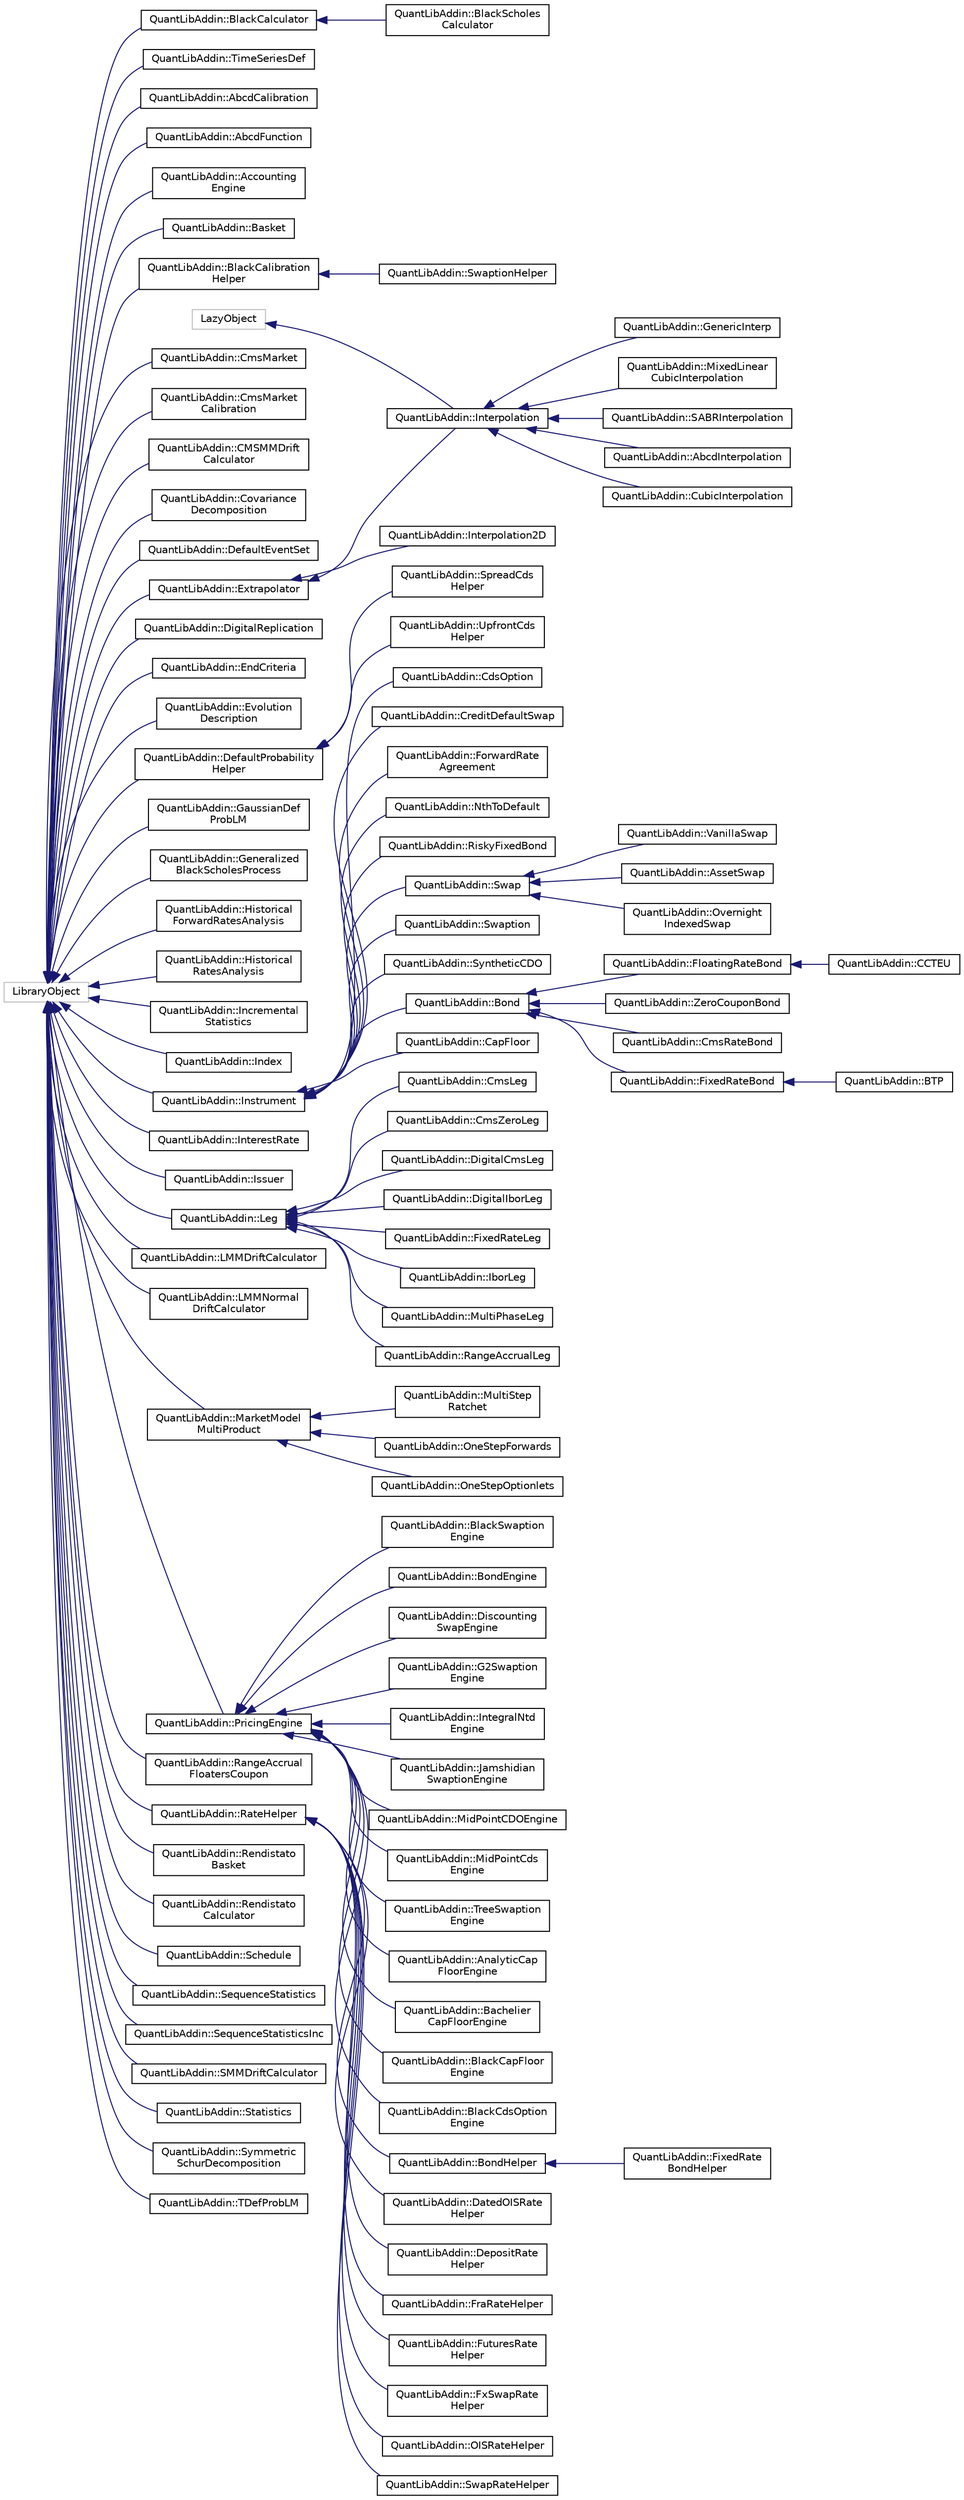 digraph "Graphical Class Hierarchy"
{
  edge [fontname="Helvetica",fontsize="10",labelfontname="Helvetica",labelfontsize="10"];
  node [fontname="Helvetica",fontsize="10",shape=record];
  rankdir="LR";
  Node225 [label="LazyObject",height=0.2,width=0.4,color="grey75", fillcolor="white", style="filled"];
  Node225 -> Node140 [dir="back",color="midnightblue",fontsize="10",style="solid",fontname="Helvetica"];
  Node140 [label="QuantLibAddin::Interpolation",height=0.2,width=0.4,color="black", fillcolor="white", style="filled",URL="$class_quant_lib_addin_1_1_interpolation.html"];
  Node140 -> Node141 [dir="back",color="midnightblue",fontsize="10",style="solid",fontname="Helvetica"];
  Node141 [label="QuantLibAddin::AbcdInterpolation",height=0.2,width=0.4,color="black", fillcolor="white", style="filled",URL="$class_quant_lib_addin_1_1_abcd_interpolation.html"];
  Node140 -> Node142 [dir="back",color="midnightblue",fontsize="10",style="solid",fontname="Helvetica"];
  Node142 [label="QuantLibAddin::CubicInterpolation",height=0.2,width=0.4,color="black", fillcolor="white", style="filled",URL="$class_quant_lib_addin_1_1_cubic_interpolation.html"];
  Node140 -> Node143 [dir="back",color="midnightblue",fontsize="10",style="solid",fontname="Helvetica"];
  Node143 [label="QuantLibAddin::GenericInterp",height=0.2,width=0.4,color="black", fillcolor="white", style="filled",URL="$class_quant_lib_addin_1_1_generic_interp.html"];
  Node140 -> Node144 [dir="back",color="midnightblue",fontsize="10",style="solid",fontname="Helvetica"];
  Node144 [label="QuantLibAddin::MixedLinear\lCubicInterpolation",height=0.2,width=0.4,color="black", fillcolor="white", style="filled",URL="$class_quant_lib_addin_1_1_mixed_linear_cubic_interpolation.html"];
  Node140 -> Node145 [dir="back",color="midnightblue",fontsize="10",style="solid",fontname="Helvetica"];
  Node145 [label="QuantLibAddin::SABRInterpolation",height=0.2,width=0.4,color="black", fillcolor="white", style="filled",URL="$class_quant_lib_addin_1_1_s_a_b_r_interpolation.html"];
  Node119 [label="LibraryObject",height=0.2,width=0.4,color="grey75", fillcolor="white", style="filled"];
  Node119 -> Node0 [dir="back",color="midnightblue",fontsize="10",style="solid",fontname="Helvetica"];
  Node0 [label="QuantLibAddin::AbcdCalibration",height=0.2,width=0.4,color="black", fillcolor="white", style="filled",URL="$class_quant_lib_addin_1_1_abcd_calibration.html"];
  Node119 -> Node121 [dir="back",color="midnightblue",fontsize="10",style="solid",fontname="Helvetica"];
  Node121 [label="QuantLibAddin::AbcdFunction",height=0.2,width=0.4,color="black", fillcolor="white", style="filled",URL="$class_quant_lib_addin_1_1_abcd_function.html"];
  Node119 -> Node122 [dir="back",color="midnightblue",fontsize="10",style="solid",fontname="Helvetica"];
  Node122 [label="QuantLibAddin::Accounting\lEngine",height=0.2,width=0.4,color="black", fillcolor="white", style="filled",URL="$class_quant_lib_addin_1_1_accounting_engine.html"];
  Node119 -> Node123 [dir="back",color="midnightblue",fontsize="10",style="solid",fontname="Helvetica"];
  Node123 [label="QuantLibAddin::Basket",height=0.2,width=0.4,color="black", fillcolor="white", style="filled",URL="$class_quant_lib_addin_1_1_basket.html"];
  Node119 -> Node124 [dir="back",color="midnightblue",fontsize="10",style="solid",fontname="Helvetica"];
  Node124 [label="QuantLibAddin::BlackCalculator",height=0.2,width=0.4,color="black", fillcolor="white", style="filled",URL="$class_quant_lib_addin_1_1_black_calculator.html"];
  Node124 -> Node125 [dir="back",color="midnightblue",fontsize="10",style="solid",fontname="Helvetica"];
  Node125 [label="QuantLibAddin::BlackScholes\lCalculator",height=0.2,width=0.4,color="black", fillcolor="white", style="filled",URL="$class_quant_lib_addin_1_1_black_scholes_calculator.html"];
  Node119 -> Node126 [dir="back",color="midnightblue",fontsize="10",style="solid",fontname="Helvetica"];
  Node126 [label="QuantLibAddin::BlackCalibration\lHelper",height=0.2,width=0.4,color="black", fillcolor="white", style="filled",URL="$class_quant_lib_addin_1_1_black_calibration_helper.html"];
  Node126 -> Node127 [dir="back",color="midnightblue",fontsize="10",style="solid",fontname="Helvetica"];
  Node127 [label="QuantLibAddin::SwaptionHelper",height=0.2,width=0.4,color="black", fillcolor="white", style="filled",URL="$class_quant_lib_addin_1_1_swaption_helper.html"];
  Node119 -> Node128 [dir="back",color="midnightblue",fontsize="10",style="solid",fontname="Helvetica"];
  Node128 [label="QuantLibAddin::CmsMarket",height=0.2,width=0.4,color="black", fillcolor="white", style="filled",URL="$class_quant_lib_addin_1_1_cms_market.html"];
  Node119 -> Node129 [dir="back",color="midnightblue",fontsize="10",style="solid",fontname="Helvetica"];
  Node129 [label="QuantLibAddin::CmsMarket\lCalibration",height=0.2,width=0.4,color="black", fillcolor="white", style="filled",URL="$class_quant_lib_addin_1_1_cms_market_calibration.html"];
  Node119 -> Node130 [dir="back",color="midnightblue",fontsize="10",style="solid",fontname="Helvetica"];
  Node130 [label="QuantLibAddin::CMSMMDrift\lCalculator",height=0.2,width=0.4,color="black", fillcolor="white", style="filled",URL="$class_quant_lib_addin_1_1_c_m_s_m_m_drift_calculator.html"];
  Node119 -> Node131 [dir="back",color="midnightblue",fontsize="10",style="solid",fontname="Helvetica"];
  Node131 [label="QuantLibAddin::Covariance\lDecomposition",height=0.2,width=0.4,color="black", fillcolor="white", style="filled",URL="$class_quant_lib_addin_1_1_covariance_decomposition.html"];
  Node119 -> Node132 [dir="back",color="midnightblue",fontsize="10",style="solid",fontname="Helvetica"];
  Node132 [label="QuantLibAddin::DefaultEventSet",height=0.2,width=0.4,color="black", fillcolor="white", style="filled",URL="$class_quant_lib_addin_1_1_default_event_set.html"];
  Node119 -> Node133 [dir="back",color="midnightblue",fontsize="10",style="solid",fontname="Helvetica"];
  Node133 [label="QuantLibAddin::DefaultProbability\lHelper",height=0.2,width=0.4,color="black", fillcolor="white", style="filled",URL="$class_quant_lib_addin_1_1_default_probability_helper.html"];
  Node133 -> Node134 [dir="back",color="midnightblue",fontsize="10",style="solid",fontname="Helvetica"];
  Node134 [label="QuantLibAddin::SpreadCds\lHelper",height=0.2,width=0.4,color="black", fillcolor="white", style="filled",URL="$class_quant_lib_addin_1_1_spread_cds_helper.html"];
  Node133 -> Node135 [dir="back",color="midnightblue",fontsize="10",style="solid",fontname="Helvetica"];
  Node135 [label="QuantLibAddin::UpfrontCds\lHelper",height=0.2,width=0.4,color="black", fillcolor="white", style="filled",URL="$class_quant_lib_addin_1_1_upfront_cds_helper.html"];
  Node119 -> Node136 [dir="back",color="midnightblue",fontsize="10",style="solid",fontname="Helvetica"];
  Node136 [label="QuantLibAddin::DigitalReplication",height=0.2,width=0.4,color="black", fillcolor="white", style="filled",URL="$class_quant_lib_addin_1_1_digital_replication.html"];
  Node119 -> Node137 [dir="back",color="midnightblue",fontsize="10",style="solid",fontname="Helvetica"];
  Node137 [label="QuantLibAddin::EndCriteria",height=0.2,width=0.4,color="black", fillcolor="white", style="filled",URL="$class_quant_lib_addin_1_1_end_criteria.html"];
  Node119 -> Node138 [dir="back",color="midnightblue",fontsize="10",style="solid",fontname="Helvetica"];
  Node138 [label="QuantLibAddin::Evolution\lDescription",height=0.2,width=0.4,color="black", fillcolor="white", style="filled",URL="$class_quant_lib_addin_1_1_evolution_description.html"];
  Node119 -> Node139 [dir="back",color="midnightblue",fontsize="10",style="solid",fontname="Helvetica"];
  Node139 [label="QuantLibAddin::Extrapolator",height=0.2,width=0.4,color="black", fillcolor="white", style="filled",URL="$class_quant_lib_addin_1_1_extrapolator.html"];
  Node139 -> Node140 [dir="back",color="midnightblue",fontsize="10",style="solid",fontname="Helvetica"];
  Node139 -> Node146 [dir="back",color="midnightblue",fontsize="10",style="solid",fontname="Helvetica"];
  Node146 [label="QuantLibAddin::Interpolation2D",height=0.2,width=0.4,color="black", fillcolor="white", style="filled",URL="$class_quant_lib_addin_1_1_interpolation2_d.html"];
  Node119 -> Node147 [dir="back",color="midnightblue",fontsize="10",style="solid",fontname="Helvetica"];
  Node147 [label="QuantLibAddin::GaussianDef\lProbLM",height=0.2,width=0.4,color="black", fillcolor="white", style="filled",URL="$class_quant_lib_addin_1_1_gaussian_def_prob_l_m.html"];
  Node119 -> Node148 [dir="back",color="midnightblue",fontsize="10",style="solid",fontname="Helvetica"];
  Node148 [label="QuantLibAddin::Generalized\lBlackScholesProcess",height=0.2,width=0.4,color="black", fillcolor="white", style="filled",URL="$class_quant_lib_addin_1_1_generalized_black_scholes_process.html"];
  Node119 -> Node149 [dir="back",color="midnightblue",fontsize="10",style="solid",fontname="Helvetica"];
  Node149 [label="QuantLibAddin::Historical\lForwardRatesAnalysis",height=0.2,width=0.4,color="black", fillcolor="white", style="filled",URL="$class_quant_lib_addin_1_1_historical_forward_rates_analysis.html"];
  Node119 -> Node150 [dir="back",color="midnightblue",fontsize="10",style="solid",fontname="Helvetica"];
  Node150 [label="QuantLibAddin::Historical\lRatesAnalysis",height=0.2,width=0.4,color="black", fillcolor="white", style="filled",URL="$class_quant_lib_addin_1_1_historical_rates_analysis.html"];
  Node119 -> Node151 [dir="back",color="midnightblue",fontsize="10",style="solid",fontname="Helvetica"];
  Node151 [label="QuantLibAddin::Incremental\lStatistics",height=0.2,width=0.4,color="black", fillcolor="white", style="filled",URL="$class_quant_lib_addin_1_1_incremental_statistics.html"];
  Node119 -> Node152 [dir="back",color="midnightblue",fontsize="10",style="solid",fontname="Helvetica"];
  Node152 [label="QuantLibAddin::Index",height=0.2,width=0.4,color="black", fillcolor="white", style="filled",URL="$class_quant_lib_addin_1_1_index.html"];
  Node119 -> Node153 [dir="back",color="midnightblue",fontsize="10",style="solid",fontname="Helvetica"];
  Node153 [label="QuantLibAddin::Instrument",height=0.2,width=0.4,color="black", fillcolor="white", style="filled",URL="$class_quant_lib_addin_1_1_instrument.html"];
  Node153 -> Node154 [dir="back",color="midnightblue",fontsize="10",style="solid",fontname="Helvetica"];
  Node154 [label="QuantLibAddin::Bond",height=0.2,width=0.4,color="black", fillcolor="white", style="filled",URL="$class_quant_lib_addin_1_1_bond.html"];
  Node154 -> Node155 [dir="back",color="midnightblue",fontsize="10",style="solid",fontname="Helvetica"];
  Node155 [label="QuantLibAddin::CmsRateBond",height=0.2,width=0.4,color="black", fillcolor="white", style="filled",URL="$class_quant_lib_addin_1_1_cms_rate_bond.html"];
  Node154 -> Node156 [dir="back",color="midnightblue",fontsize="10",style="solid",fontname="Helvetica"];
  Node156 [label="QuantLibAddin::FixedRateBond",height=0.2,width=0.4,color="black", fillcolor="white", style="filled",URL="$class_quant_lib_addin_1_1_fixed_rate_bond.html"];
  Node156 -> Node157 [dir="back",color="midnightblue",fontsize="10",style="solid",fontname="Helvetica"];
  Node157 [label="QuantLibAddin::BTP",height=0.2,width=0.4,color="black", fillcolor="white", style="filled",URL="$class_quant_lib_addin_1_1_b_t_p.html"];
  Node154 -> Node158 [dir="back",color="midnightblue",fontsize="10",style="solid",fontname="Helvetica"];
  Node158 [label="QuantLibAddin::FloatingRateBond",height=0.2,width=0.4,color="black", fillcolor="white", style="filled",URL="$class_quant_lib_addin_1_1_floating_rate_bond.html"];
  Node158 -> Node159 [dir="back",color="midnightblue",fontsize="10",style="solid",fontname="Helvetica"];
  Node159 [label="QuantLibAddin::CCTEU",height=0.2,width=0.4,color="black", fillcolor="white", style="filled",URL="$class_quant_lib_addin_1_1_c_c_t_e_u.html"];
  Node154 -> Node160 [dir="back",color="midnightblue",fontsize="10",style="solid",fontname="Helvetica"];
  Node160 [label="QuantLibAddin::ZeroCouponBond",height=0.2,width=0.4,color="black", fillcolor="white", style="filled",URL="$class_quant_lib_addin_1_1_zero_coupon_bond.html"];
  Node153 -> Node161 [dir="back",color="midnightblue",fontsize="10",style="solid",fontname="Helvetica"];
  Node161 [label="QuantLibAddin::CapFloor",height=0.2,width=0.4,color="black", fillcolor="white", style="filled",URL="$class_quant_lib_addin_1_1_cap_floor.html"];
  Node153 -> Node162 [dir="back",color="midnightblue",fontsize="10",style="solid",fontname="Helvetica"];
  Node162 [label="QuantLibAddin::CdsOption",height=0.2,width=0.4,color="black", fillcolor="white", style="filled",URL="$class_quant_lib_addin_1_1_cds_option.html"];
  Node153 -> Node163 [dir="back",color="midnightblue",fontsize="10",style="solid",fontname="Helvetica"];
  Node163 [label="QuantLibAddin::CreditDefaultSwap",height=0.2,width=0.4,color="black", fillcolor="white", style="filled",URL="$class_quant_lib_addin_1_1_credit_default_swap.html"];
  Node153 -> Node164 [dir="back",color="midnightblue",fontsize="10",style="solid",fontname="Helvetica"];
  Node164 [label="QuantLibAddin::ForwardRate\lAgreement",height=0.2,width=0.4,color="black", fillcolor="white", style="filled",URL="$class_quant_lib_addin_1_1_forward_rate_agreement.html"];
  Node153 -> Node165 [dir="back",color="midnightblue",fontsize="10",style="solid",fontname="Helvetica"];
  Node165 [label="QuantLibAddin::NthToDefault",height=0.2,width=0.4,color="black", fillcolor="white", style="filled",URL="$class_quant_lib_addin_1_1_nth_to_default.html"];
  Node153 -> Node166 [dir="back",color="midnightblue",fontsize="10",style="solid",fontname="Helvetica"];
  Node166 [label="QuantLibAddin::RiskyFixedBond",height=0.2,width=0.4,color="black", fillcolor="white", style="filled",URL="$class_quant_lib_addin_1_1_risky_fixed_bond.html"];
  Node153 -> Node167 [dir="back",color="midnightblue",fontsize="10",style="solid",fontname="Helvetica"];
  Node167 [label="QuantLibAddin::Swap",height=0.2,width=0.4,color="black", fillcolor="white", style="filled",URL="$class_quant_lib_addin_1_1_swap.html"];
  Node167 -> Node168 [dir="back",color="midnightblue",fontsize="10",style="solid",fontname="Helvetica"];
  Node168 [label="QuantLibAddin::AssetSwap",height=0.2,width=0.4,color="black", fillcolor="white", style="filled",URL="$class_quant_lib_addin_1_1_asset_swap.html"];
  Node167 -> Node169 [dir="back",color="midnightblue",fontsize="10",style="solid",fontname="Helvetica"];
  Node169 [label="QuantLibAddin::Overnight\lIndexedSwap",height=0.2,width=0.4,color="black", fillcolor="white", style="filled",URL="$class_quant_lib_addin_1_1_overnight_indexed_swap.html"];
  Node167 -> Node170 [dir="back",color="midnightblue",fontsize="10",style="solid",fontname="Helvetica"];
  Node170 [label="QuantLibAddin::VanillaSwap",height=0.2,width=0.4,color="black", fillcolor="white", style="filled",URL="$class_quant_lib_addin_1_1_vanilla_swap.html"];
  Node153 -> Node171 [dir="back",color="midnightblue",fontsize="10",style="solid",fontname="Helvetica"];
  Node171 [label="QuantLibAddin::Swaption",height=0.2,width=0.4,color="black", fillcolor="white", style="filled",URL="$class_quant_lib_addin_1_1_swaption.html"];
  Node153 -> Node172 [dir="back",color="midnightblue",fontsize="10",style="solid",fontname="Helvetica"];
  Node172 [label="QuantLibAddin::SyntheticCDO",height=0.2,width=0.4,color="black", fillcolor="white", style="filled",URL="$class_quant_lib_addin_1_1_synthetic_c_d_o.html"];
  Node119 -> Node173 [dir="back",color="midnightblue",fontsize="10",style="solid",fontname="Helvetica"];
  Node173 [label="QuantLibAddin::InterestRate",height=0.2,width=0.4,color="black", fillcolor="white", style="filled",URL="$class_quant_lib_addin_1_1_interest_rate.html"];
  Node119 -> Node174 [dir="back",color="midnightblue",fontsize="10",style="solid",fontname="Helvetica"];
  Node174 [label="QuantLibAddin::Issuer",height=0.2,width=0.4,color="black", fillcolor="white", style="filled",URL="$class_quant_lib_addin_1_1_issuer.html"];
  Node119 -> Node175 [dir="back",color="midnightblue",fontsize="10",style="solid",fontname="Helvetica"];
  Node175 [label="QuantLibAddin::Leg",height=0.2,width=0.4,color="black", fillcolor="white", style="filled",URL="$class_quant_lib_addin_1_1_leg.html"];
  Node175 -> Node176 [dir="back",color="midnightblue",fontsize="10",style="solid",fontname="Helvetica"];
  Node176 [label="QuantLibAddin::CmsLeg",height=0.2,width=0.4,color="black", fillcolor="white", style="filled",URL="$class_quant_lib_addin_1_1_cms_leg.html"];
  Node175 -> Node177 [dir="back",color="midnightblue",fontsize="10",style="solid",fontname="Helvetica"];
  Node177 [label="QuantLibAddin::CmsZeroLeg",height=0.2,width=0.4,color="black", fillcolor="white", style="filled",URL="$class_quant_lib_addin_1_1_cms_zero_leg.html"];
  Node175 -> Node178 [dir="back",color="midnightblue",fontsize="10",style="solid",fontname="Helvetica"];
  Node178 [label="QuantLibAddin::DigitalCmsLeg",height=0.2,width=0.4,color="black", fillcolor="white", style="filled",URL="$class_quant_lib_addin_1_1_digital_cms_leg.html"];
  Node175 -> Node179 [dir="back",color="midnightblue",fontsize="10",style="solid",fontname="Helvetica"];
  Node179 [label="QuantLibAddin::DigitalIborLeg",height=0.2,width=0.4,color="black", fillcolor="white", style="filled",URL="$class_quant_lib_addin_1_1_digital_ibor_leg.html"];
  Node175 -> Node180 [dir="back",color="midnightblue",fontsize="10",style="solid",fontname="Helvetica"];
  Node180 [label="QuantLibAddin::FixedRateLeg",height=0.2,width=0.4,color="black", fillcolor="white", style="filled",URL="$class_quant_lib_addin_1_1_fixed_rate_leg.html"];
  Node175 -> Node181 [dir="back",color="midnightblue",fontsize="10",style="solid",fontname="Helvetica"];
  Node181 [label="QuantLibAddin::IborLeg",height=0.2,width=0.4,color="black", fillcolor="white", style="filled",URL="$class_quant_lib_addin_1_1_ibor_leg.html"];
  Node175 -> Node182 [dir="back",color="midnightblue",fontsize="10",style="solid",fontname="Helvetica"];
  Node182 [label="QuantLibAddin::MultiPhaseLeg",height=0.2,width=0.4,color="black", fillcolor="white", style="filled",URL="$class_quant_lib_addin_1_1_multi_phase_leg.html"];
  Node175 -> Node183 [dir="back",color="midnightblue",fontsize="10",style="solid",fontname="Helvetica"];
  Node183 [label="QuantLibAddin::RangeAccrualLeg",height=0.2,width=0.4,color="black", fillcolor="white", style="filled",URL="$class_quant_lib_addin_1_1_range_accrual_leg.html"];
  Node119 -> Node184 [dir="back",color="midnightblue",fontsize="10",style="solid",fontname="Helvetica"];
  Node184 [label="QuantLibAddin::LMMDriftCalculator",height=0.2,width=0.4,color="black", fillcolor="white", style="filled",URL="$class_quant_lib_addin_1_1_l_m_m_drift_calculator.html"];
  Node119 -> Node185 [dir="back",color="midnightblue",fontsize="10",style="solid",fontname="Helvetica"];
  Node185 [label="QuantLibAddin::LMMNormal\lDriftCalculator",height=0.2,width=0.4,color="black", fillcolor="white", style="filled",URL="$class_quant_lib_addin_1_1_l_m_m_normal_drift_calculator.html"];
  Node119 -> Node186 [dir="back",color="midnightblue",fontsize="10",style="solid",fontname="Helvetica"];
  Node186 [label="QuantLibAddin::MarketModel\lMultiProduct",height=0.2,width=0.4,color="black", fillcolor="white", style="filled",URL="$class_quant_lib_addin_1_1_market_model_multi_product.html"];
  Node186 -> Node187 [dir="back",color="midnightblue",fontsize="10",style="solid",fontname="Helvetica"];
  Node187 [label="QuantLibAddin::MultiStep\lRatchet",height=0.2,width=0.4,color="black", fillcolor="white", style="filled",URL="$class_quant_lib_addin_1_1_multi_step_ratchet.html"];
  Node186 -> Node188 [dir="back",color="midnightblue",fontsize="10",style="solid",fontname="Helvetica"];
  Node188 [label="QuantLibAddin::OneStepForwards",height=0.2,width=0.4,color="black", fillcolor="white", style="filled",URL="$class_quant_lib_addin_1_1_one_step_forwards.html"];
  Node186 -> Node189 [dir="back",color="midnightblue",fontsize="10",style="solid",fontname="Helvetica"];
  Node189 [label="QuantLibAddin::OneStepOptionlets",height=0.2,width=0.4,color="black", fillcolor="white", style="filled",URL="$class_quant_lib_addin_1_1_one_step_optionlets.html"];
  Node119 -> Node190 [dir="back",color="midnightblue",fontsize="10",style="solid",fontname="Helvetica"];
  Node190 [label="QuantLibAddin::PricingEngine",height=0.2,width=0.4,color="black", fillcolor="white", style="filled",URL="$class_quant_lib_addin_1_1_pricing_engine.html"];
  Node190 -> Node191 [dir="back",color="midnightblue",fontsize="10",style="solid",fontname="Helvetica"];
  Node191 [label="QuantLibAddin::AnalyticCap\lFloorEngine",height=0.2,width=0.4,color="black", fillcolor="white", style="filled",URL="$class_quant_lib_addin_1_1_analytic_cap_floor_engine.html"];
  Node190 -> Node192 [dir="back",color="midnightblue",fontsize="10",style="solid",fontname="Helvetica"];
  Node192 [label="QuantLibAddin::Bachelier\lCapFloorEngine",height=0.2,width=0.4,color="black", fillcolor="white", style="filled",URL="$class_quant_lib_addin_1_1_bachelier_cap_floor_engine.html"];
  Node190 -> Node193 [dir="back",color="midnightblue",fontsize="10",style="solid",fontname="Helvetica"];
  Node193 [label="QuantLibAddin::BlackCapFloor\lEngine",height=0.2,width=0.4,color="black", fillcolor="white", style="filled",URL="$class_quant_lib_addin_1_1_black_cap_floor_engine.html"];
  Node190 -> Node194 [dir="back",color="midnightblue",fontsize="10",style="solid",fontname="Helvetica"];
  Node194 [label="QuantLibAddin::BlackCdsOption\lEngine",height=0.2,width=0.4,color="black", fillcolor="white", style="filled",URL="$class_quant_lib_addin_1_1_black_cds_option_engine.html"];
  Node190 -> Node195 [dir="back",color="midnightblue",fontsize="10",style="solid",fontname="Helvetica"];
  Node195 [label="QuantLibAddin::BlackSwaption\lEngine",height=0.2,width=0.4,color="black", fillcolor="white", style="filled",URL="$class_quant_lib_addin_1_1_black_swaption_engine.html"];
  Node190 -> Node196 [dir="back",color="midnightblue",fontsize="10",style="solid",fontname="Helvetica"];
  Node196 [label="QuantLibAddin::BondEngine",height=0.2,width=0.4,color="black", fillcolor="white", style="filled",URL="$class_quant_lib_addin_1_1_bond_engine.html"];
  Node190 -> Node197 [dir="back",color="midnightblue",fontsize="10",style="solid",fontname="Helvetica"];
  Node197 [label="QuantLibAddin::Discounting\lSwapEngine",height=0.2,width=0.4,color="black", fillcolor="white", style="filled",URL="$class_quant_lib_addin_1_1_discounting_swap_engine.html"];
  Node190 -> Node198 [dir="back",color="midnightblue",fontsize="10",style="solid",fontname="Helvetica"];
  Node198 [label="QuantLibAddin::G2Swaption\lEngine",height=0.2,width=0.4,color="black", fillcolor="white", style="filled",URL="$class_quant_lib_addin_1_1_g2_swaption_engine.html"];
  Node190 -> Node199 [dir="back",color="midnightblue",fontsize="10",style="solid",fontname="Helvetica"];
  Node199 [label="QuantLibAddin::IntegralNtd\lEngine",height=0.2,width=0.4,color="black", fillcolor="white", style="filled",URL="$class_quant_lib_addin_1_1_integral_ntd_engine.html"];
  Node190 -> Node200 [dir="back",color="midnightblue",fontsize="10",style="solid",fontname="Helvetica"];
  Node200 [label="QuantLibAddin::Jamshidian\lSwaptionEngine",height=0.2,width=0.4,color="black", fillcolor="white", style="filled",URL="$class_quant_lib_addin_1_1_jamshidian_swaption_engine.html"];
  Node190 -> Node201 [dir="back",color="midnightblue",fontsize="10",style="solid",fontname="Helvetica"];
  Node201 [label="QuantLibAddin::MidPointCDOEngine",height=0.2,width=0.4,color="black", fillcolor="white", style="filled",URL="$class_quant_lib_addin_1_1_mid_point_c_d_o_engine.html"];
  Node190 -> Node202 [dir="back",color="midnightblue",fontsize="10",style="solid",fontname="Helvetica"];
  Node202 [label="QuantLibAddin::MidPointCds\lEngine",height=0.2,width=0.4,color="black", fillcolor="white", style="filled",URL="$class_quant_lib_addin_1_1_mid_point_cds_engine.html"];
  Node190 -> Node203 [dir="back",color="midnightblue",fontsize="10",style="solid",fontname="Helvetica"];
  Node203 [label="QuantLibAddin::TreeSwaption\lEngine",height=0.2,width=0.4,color="black", fillcolor="white", style="filled",URL="$class_quant_lib_addin_1_1_tree_swaption_engine.html"];
  Node119 -> Node204 [dir="back",color="midnightblue",fontsize="10",style="solid",fontname="Helvetica"];
  Node204 [label="QuantLibAddin::RangeAccrual\lFloatersCoupon",height=0.2,width=0.4,color="black", fillcolor="white", style="filled",URL="$class_quant_lib_addin_1_1_range_accrual_floaters_coupon.html"];
  Node119 -> Node205 [dir="back",color="midnightblue",fontsize="10",style="solid",fontname="Helvetica"];
  Node205 [label="QuantLibAddin::RateHelper",height=0.2,width=0.4,color="black", fillcolor="white", style="filled",URL="$class_quant_lib_addin_1_1_rate_helper.html"];
  Node205 -> Node206 [dir="back",color="midnightblue",fontsize="10",style="solid",fontname="Helvetica"];
  Node206 [label="QuantLibAddin::BondHelper",height=0.2,width=0.4,color="black", fillcolor="white", style="filled",URL="$class_quant_lib_addin_1_1_bond_helper.html"];
  Node206 -> Node207 [dir="back",color="midnightblue",fontsize="10",style="solid",fontname="Helvetica"];
  Node207 [label="QuantLibAddin::FixedRate\lBondHelper",height=0.2,width=0.4,color="black", fillcolor="white", style="filled",URL="$class_quant_lib_addin_1_1_fixed_rate_bond_helper.html"];
  Node205 -> Node208 [dir="back",color="midnightblue",fontsize="10",style="solid",fontname="Helvetica"];
  Node208 [label="QuantLibAddin::DatedOISRate\lHelper",height=0.2,width=0.4,color="black", fillcolor="white", style="filled",URL="$class_quant_lib_addin_1_1_dated_o_i_s_rate_helper.html"];
  Node205 -> Node209 [dir="back",color="midnightblue",fontsize="10",style="solid",fontname="Helvetica"];
  Node209 [label="QuantLibAddin::DepositRate\lHelper",height=0.2,width=0.4,color="black", fillcolor="white", style="filled",URL="$class_quant_lib_addin_1_1_deposit_rate_helper.html"];
  Node205 -> Node210 [dir="back",color="midnightblue",fontsize="10",style="solid",fontname="Helvetica"];
  Node210 [label="QuantLibAddin::FraRateHelper",height=0.2,width=0.4,color="black", fillcolor="white", style="filled",URL="$class_quant_lib_addin_1_1_fra_rate_helper.html"];
  Node205 -> Node211 [dir="back",color="midnightblue",fontsize="10",style="solid",fontname="Helvetica"];
  Node211 [label="QuantLibAddin::FuturesRate\lHelper",height=0.2,width=0.4,color="black", fillcolor="white", style="filled",URL="$class_quant_lib_addin_1_1_futures_rate_helper.html"];
  Node205 -> Node212 [dir="back",color="midnightblue",fontsize="10",style="solid",fontname="Helvetica"];
  Node212 [label="QuantLibAddin::FxSwapRate\lHelper",height=0.2,width=0.4,color="black", fillcolor="white", style="filled",URL="$class_quant_lib_addin_1_1_fx_swap_rate_helper.html"];
  Node205 -> Node213 [dir="back",color="midnightblue",fontsize="10",style="solid",fontname="Helvetica"];
  Node213 [label="QuantLibAddin::OISRateHelper",height=0.2,width=0.4,color="black", fillcolor="white", style="filled",URL="$class_quant_lib_addin_1_1_o_i_s_rate_helper.html"];
  Node205 -> Node214 [dir="back",color="midnightblue",fontsize="10",style="solid",fontname="Helvetica"];
  Node214 [label="QuantLibAddin::SwapRateHelper",height=0.2,width=0.4,color="black", fillcolor="white", style="filled",URL="$class_quant_lib_addin_1_1_swap_rate_helper.html"];
  Node119 -> Node215 [dir="back",color="midnightblue",fontsize="10",style="solid",fontname="Helvetica"];
  Node215 [label="QuantLibAddin::Rendistato\lBasket",height=0.2,width=0.4,color="black", fillcolor="white", style="filled",URL="$class_quant_lib_addin_1_1_rendistato_basket.html"];
  Node119 -> Node216 [dir="back",color="midnightblue",fontsize="10",style="solid",fontname="Helvetica"];
  Node216 [label="QuantLibAddin::Rendistato\lCalculator",height=0.2,width=0.4,color="black", fillcolor="white", style="filled",URL="$class_quant_lib_addin_1_1_rendistato_calculator.html"];
  Node119 -> Node217 [dir="back",color="midnightblue",fontsize="10",style="solid",fontname="Helvetica"];
  Node217 [label="QuantLibAddin::Schedule",height=0.2,width=0.4,color="black", fillcolor="white", style="filled",URL="$class_quant_lib_addin_1_1_schedule.html"];
  Node119 -> Node218 [dir="back",color="midnightblue",fontsize="10",style="solid",fontname="Helvetica"];
  Node218 [label="QuantLibAddin::SequenceStatistics",height=0.2,width=0.4,color="black", fillcolor="white", style="filled",URL="$class_quant_lib_addin_1_1_sequence_statistics.html"];
  Node119 -> Node219 [dir="back",color="midnightblue",fontsize="10",style="solid",fontname="Helvetica"];
  Node219 [label="QuantLibAddin::SequenceStatisticsInc",height=0.2,width=0.4,color="black", fillcolor="white", style="filled",URL="$class_quant_lib_addin_1_1_sequence_statistics_inc.html"];
  Node119 -> Node220 [dir="back",color="midnightblue",fontsize="10",style="solid",fontname="Helvetica"];
  Node220 [label="QuantLibAddin::SMMDriftCalculator",height=0.2,width=0.4,color="black", fillcolor="white", style="filled",URL="$class_quant_lib_addin_1_1_s_m_m_drift_calculator.html"];
  Node119 -> Node221 [dir="back",color="midnightblue",fontsize="10",style="solid",fontname="Helvetica"];
  Node221 [label="QuantLibAddin::Statistics",height=0.2,width=0.4,color="black", fillcolor="white", style="filled",URL="$class_quant_lib_addin_1_1_statistics.html"];
  Node119 -> Node222 [dir="back",color="midnightblue",fontsize="10",style="solid",fontname="Helvetica"];
  Node222 [label="QuantLibAddin::Symmetric\lSchurDecomposition",height=0.2,width=0.4,color="black", fillcolor="white", style="filled",URL="$class_quant_lib_addin_1_1_symmetric_schur_decomposition.html"];
  Node119 -> Node223 [dir="back",color="midnightblue",fontsize="10",style="solid",fontname="Helvetica"];
  Node223 [label="QuantLibAddin::TDefProbLM",height=0.2,width=0.4,color="black", fillcolor="white", style="filled",URL="$class_quant_lib_addin_1_1_t_def_prob_l_m.html"];
  Node119 -> Node224 [dir="back",color="midnightblue",fontsize="10",style="solid",fontname="Helvetica"];
  Node224 [label="QuantLibAddin::TimeSeriesDef",height=0.2,width=0.4,color="black", fillcolor="white", style="filled",URL="$class_quant_lib_addin_1_1_time_series_def.html"];
}
